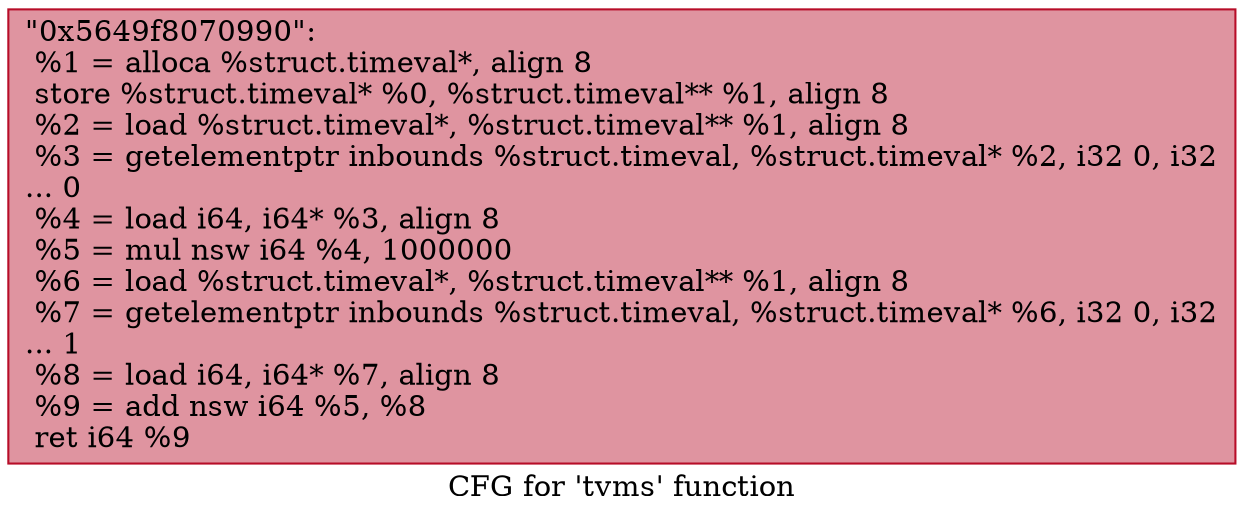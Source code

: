digraph "CFG for 'tvms' function" {
	label="CFG for 'tvms' function";

	Node0x5649f8070990 [shape=record,color="#b70d28ff", style=filled, fillcolor="#b70d2870",label="{\"0x5649f8070990\":\l  %1 = alloca %struct.timeval*, align 8\l  store %struct.timeval* %0, %struct.timeval** %1, align 8\l  %2 = load %struct.timeval*, %struct.timeval** %1, align 8\l  %3 = getelementptr inbounds %struct.timeval, %struct.timeval* %2, i32 0, i32\l... 0\l  %4 = load i64, i64* %3, align 8\l  %5 = mul nsw i64 %4, 1000000\l  %6 = load %struct.timeval*, %struct.timeval** %1, align 8\l  %7 = getelementptr inbounds %struct.timeval, %struct.timeval* %6, i32 0, i32\l... 1\l  %8 = load i64, i64* %7, align 8\l  %9 = add nsw i64 %5, %8\l  ret i64 %9\l}"];
}
